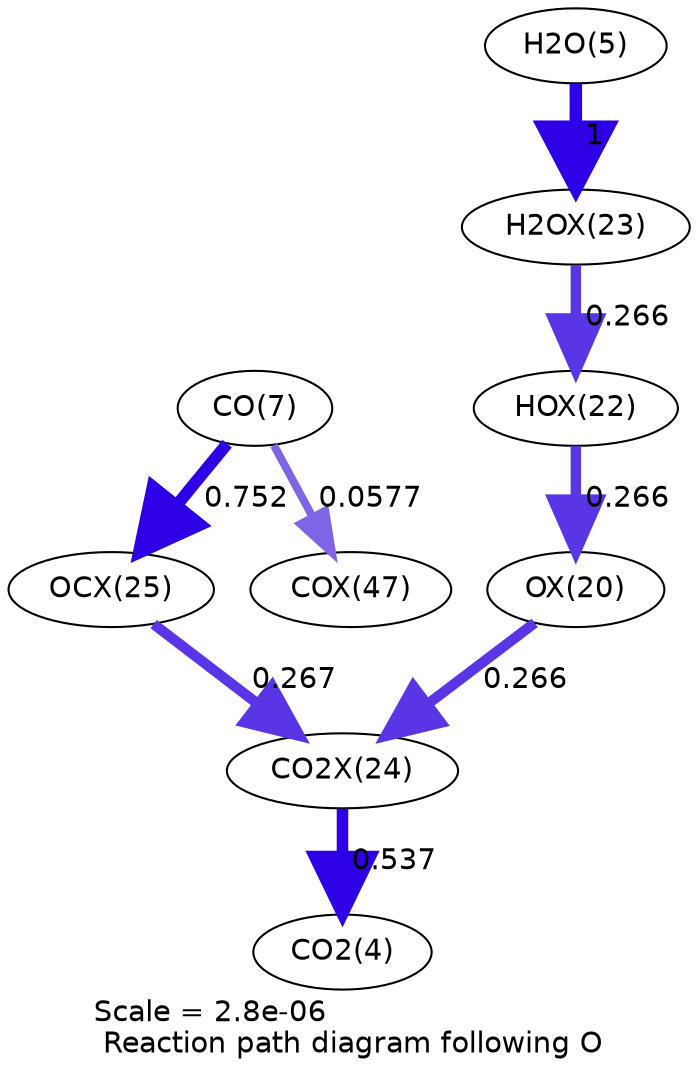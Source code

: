 digraph reaction_paths {
center=1;
s89 -> s87[fontname="Helvetica", penwidth=5, arrowsize=2.5, color="0.7, 0.766, 0.9"
, label=" 0.266"];
s87 -> s91[fontname="Helvetica", penwidth=5, arrowsize=2.5, color="0.7, 0.766, 0.9"
, label=" 0.266"];
s90 -> s89[fontname="Helvetica", penwidth=5, arrowsize=2.5, color="0.7, 0.766, 0.9"
, label=" 0.266"];
s7 -> s90[fontname="Helvetica", penwidth=6, arrowsize=3, color="0.7, 1.5, 0.9"
, label=" 1"];
s9 -> s92[fontname="Helvetica", penwidth=5.78, arrowsize=2.89, color="0.7, 1.25, 0.9"
, label=" 0.752"];
s9 -> s98[fontname="Helvetica", penwidth=3.85, arrowsize=1.92, color="0.7, 0.558, 0.9"
, label=" 0.0577"];
s92 -> s91[fontname="Helvetica", penwidth=5, arrowsize=2.5, color="0.7, 0.767, 0.9"
, label=" 0.267"];
s91 -> s6[fontname="Helvetica", penwidth=5.53, arrowsize=2.77, color="0.7, 1.04, 0.9"
, label=" 0.537"];
s6 [ fontname="Helvetica", label="CO2(4)"];
s7 [ fontname="Helvetica", label="H2O(5)"];
s9 [ fontname="Helvetica", label="CO(7)"];
s87 [ fontname="Helvetica", label="OX(20)"];
s89 [ fontname="Helvetica", label="HOX(22)"];
s90 [ fontname="Helvetica", label="H2OX(23)"];
s91 [ fontname="Helvetica", label="CO2X(24)"];
s92 [ fontname="Helvetica", label="OCX(25)"];
s98 [ fontname="Helvetica", label="COX(47)"];
 label = "Scale = 2.8e-06\l Reaction path diagram following O";
 fontname = "Helvetica";
}
